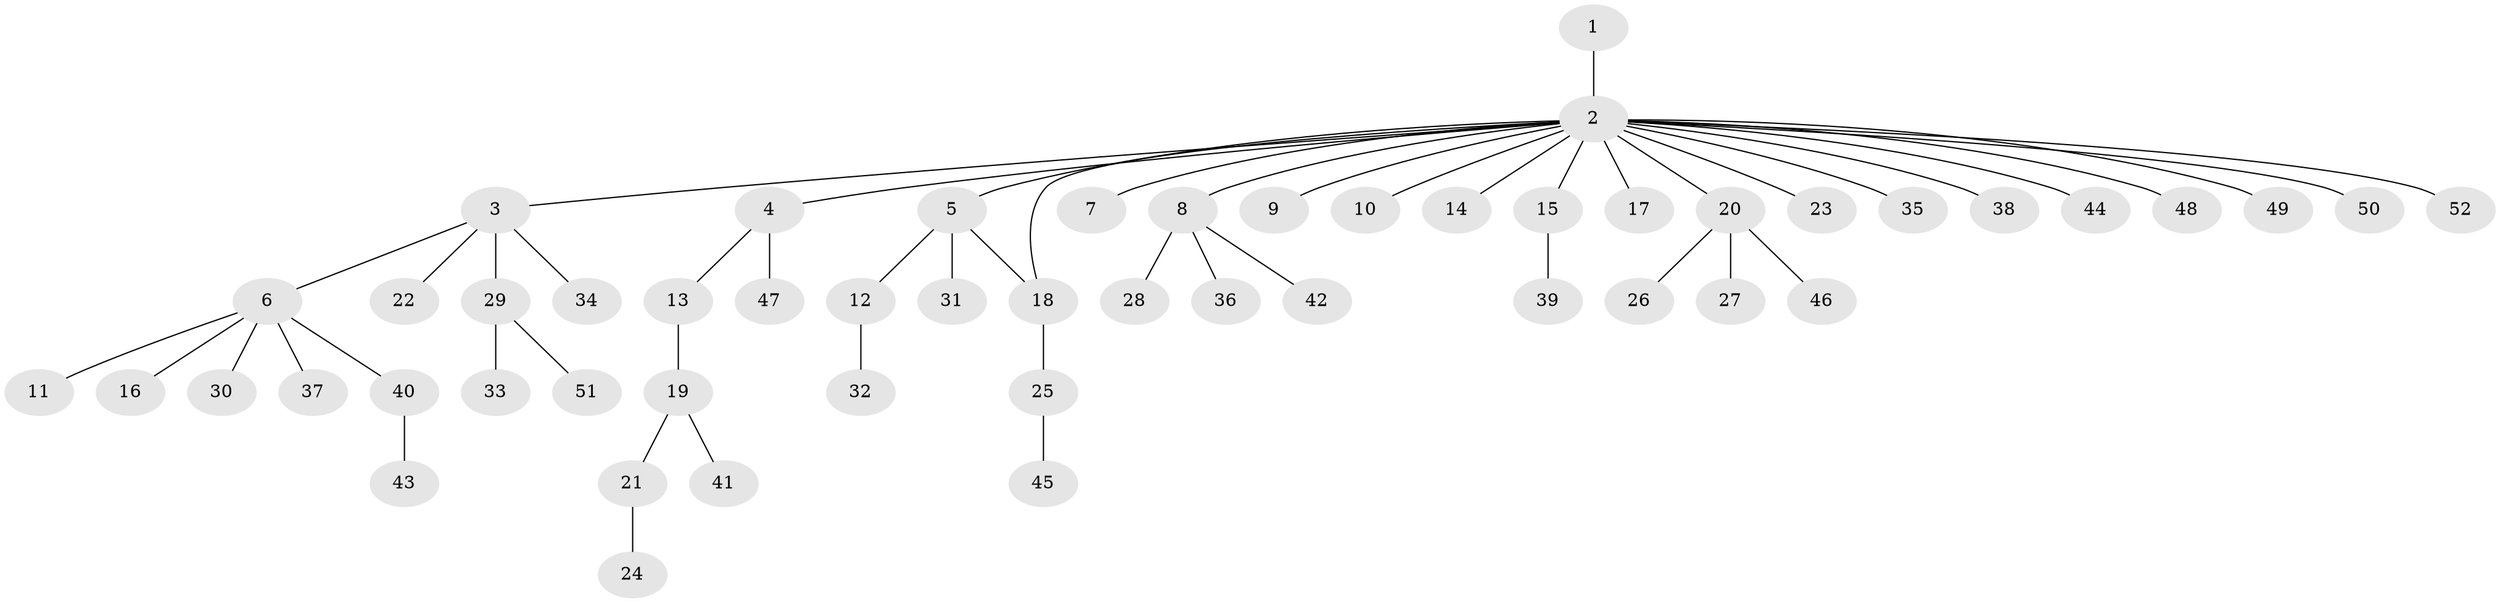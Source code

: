 // Generated by graph-tools (version 1.1) at 2025/11/02/27/25 16:11:09]
// undirected, 52 vertices, 52 edges
graph export_dot {
graph [start="1"]
  node [color=gray90,style=filled];
  1;
  2;
  3;
  4;
  5;
  6;
  7;
  8;
  9;
  10;
  11;
  12;
  13;
  14;
  15;
  16;
  17;
  18;
  19;
  20;
  21;
  22;
  23;
  24;
  25;
  26;
  27;
  28;
  29;
  30;
  31;
  32;
  33;
  34;
  35;
  36;
  37;
  38;
  39;
  40;
  41;
  42;
  43;
  44;
  45;
  46;
  47;
  48;
  49;
  50;
  51;
  52;
  1 -- 2;
  2 -- 3;
  2 -- 4;
  2 -- 5;
  2 -- 7;
  2 -- 8;
  2 -- 9;
  2 -- 10;
  2 -- 14;
  2 -- 15;
  2 -- 17;
  2 -- 18;
  2 -- 20;
  2 -- 23;
  2 -- 35;
  2 -- 38;
  2 -- 44;
  2 -- 48;
  2 -- 49;
  2 -- 50;
  2 -- 52;
  3 -- 6;
  3 -- 22;
  3 -- 29;
  3 -- 34;
  4 -- 13;
  4 -- 47;
  5 -- 12;
  5 -- 18;
  5 -- 31;
  6 -- 11;
  6 -- 16;
  6 -- 30;
  6 -- 37;
  6 -- 40;
  8 -- 28;
  8 -- 36;
  8 -- 42;
  12 -- 32;
  13 -- 19;
  15 -- 39;
  18 -- 25;
  19 -- 21;
  19 -- 41;
  20 -- 26;
  20 -- 27;
  20 -- 46;
  21 -- 24;
  25 -- 45;
  29 -- 33;
  29 -- 51;
  40 -- 43;
}
